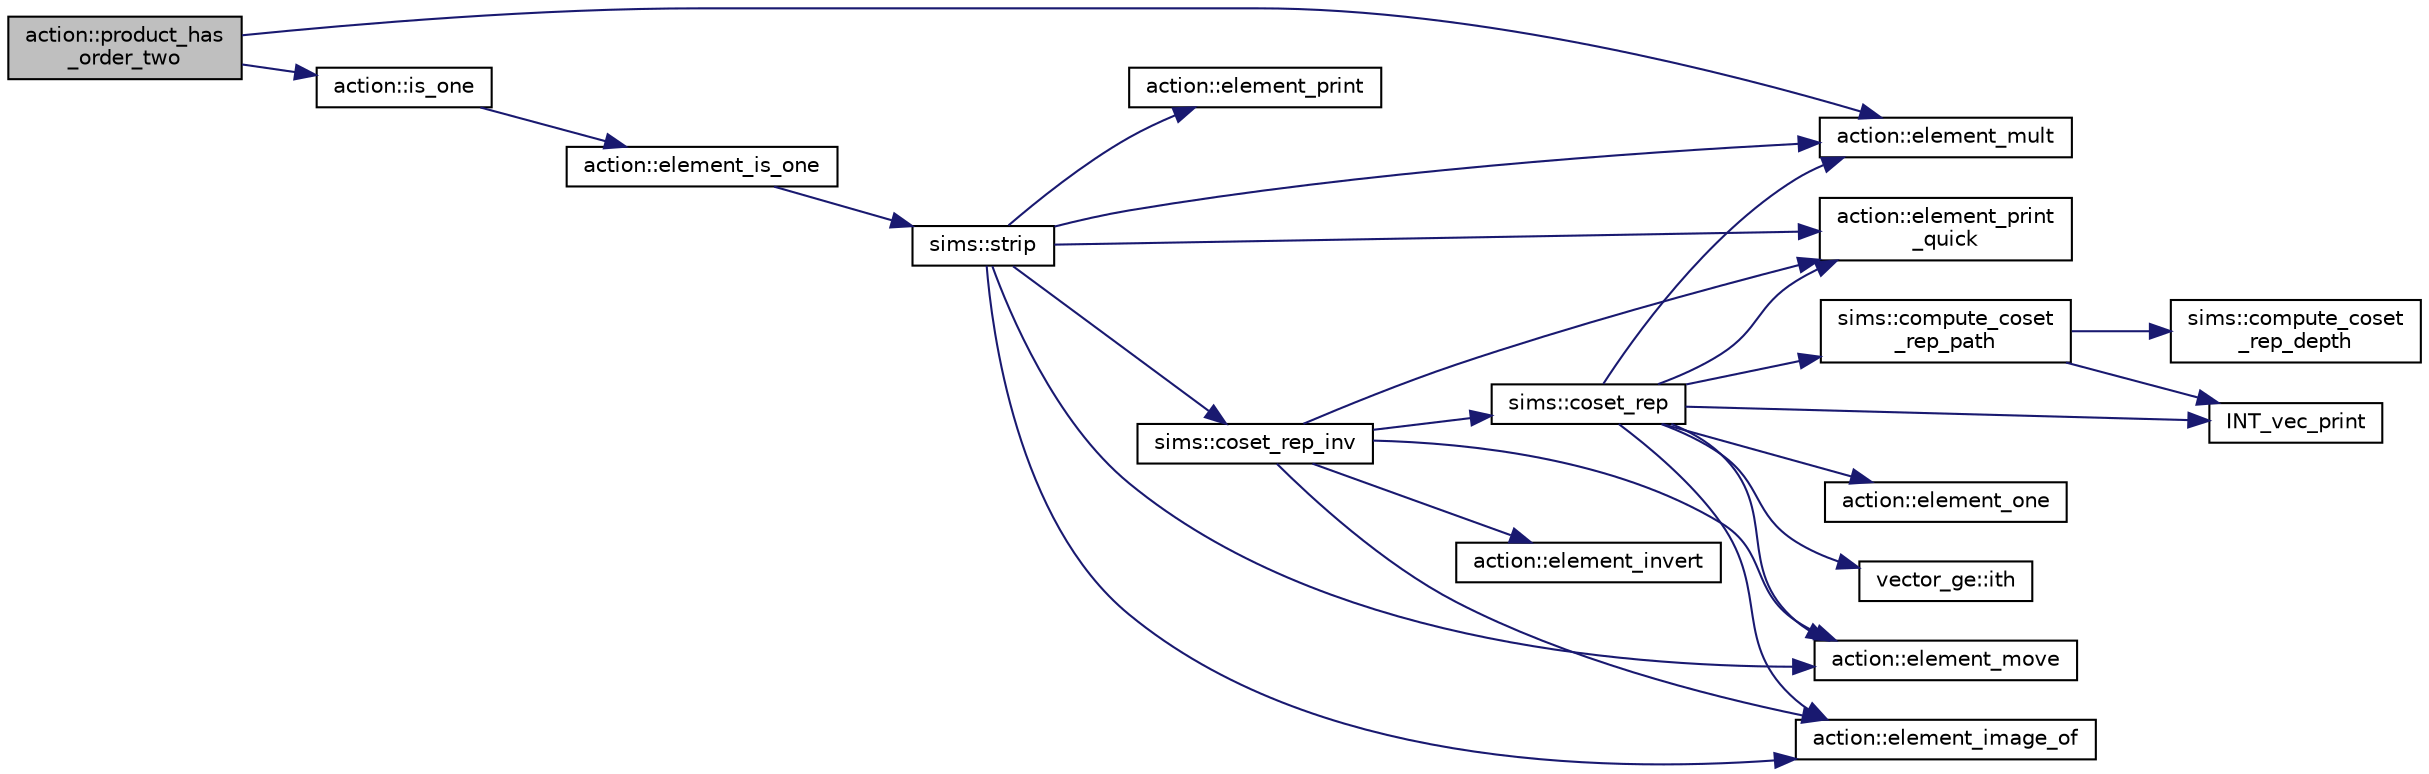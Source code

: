 digraph "action::product_has_order_two"
{
  edge [fontname="Helvetica",fontsize="10",labelfontname="Helvetica",labelfontsize="10"];
  node [fontname="Helvetica",fontsize="10",shape=record];
  rankdir="LR";
  Node34164 [label="action::product_has\l_order_two",height=0.2,width=0.4,color="black", fillcolor="grey75", style="filled", fontcolor="black"];
  Node34164 -> Node34165 [color="midnightblue",fontsize="10",style="solid",fontname="Helvetica"];
  Node34165 [label="action::element_mult",height=0.2,width=0.4,color="black", fillcolor="white", style="filled",URL="$d2/d86/classaction.html#ae9e36b2cae1f0f7bd7144097fa9a34b3"];
  Node34164 -> Node34166 [color="midnightblue",fontsize="10",style="solid",fontname="Helvetica"];
  Node34166 [label="action::is_one",height=0.2,width=0.4,color="black", fillcolor="white", style="filled",URL="$d2/d86/classaction.html#a8c29d83d2e0d0bf5222e3699d6754580"];
  Node34166 -> Node34167 [color="midnightblue",fontsize="10",style="solid",fontname="Helvetica"];
  Node34167 [label="action::element_is_one",height=0.2,width=0.4,color="black", fillcolor="white", style="filled",URL="$d2/d86/classaction.html#aeb623ab323a151f64d713288cd13224d"];
  Node34167 -> Node34168 [color="midnightblue",fontsize="10",style="solid",fontname="Helvetica"];
  Node34168 [label="sims::strip",height=0.2,width=0.4,color="black", fillcolor="white", style="filled",URL="$d9/df3/classsims.html#a4d902cab732ddf9f60788dda85b0a775"];
  Node34168 -> Node34169 [color="midnightblue",fontsize="10",style="solid",fontname="Helvetica"];
  Node34169 [label="action::element_print\l_quick",height=0.2,width=0.4,color="black", fillcolor="white", style="filled",URL="$d2/d86/classaction.html#a4844680cf6750396f76494a28655265b"];
  Node34168 -> Node34170 [color="midnightblue",fontsize="10",style="solid",fontname="Helvetica"];
  Node34170 [label="action::element_move",height=0.2,width=0.4,color="black", fillcolor="white", style="filled",URL="$d2/d86/classaction.html#a550947491bbb534d3d7951f50198a874"];
  Node34168 -> Node34171 [color="midnightblue",fontsize="10",style="solid",fontname="Helvetica"];
  Node34171 [label="action::element_image_of",height=0.2,width=0.4,color="black", fillcolor="white", style="filled",URL="$d2/d86/classaction.html#ae09559d4537a048fc860f8a74a31393d"];
  Node34168 -> Node34172 [color="midnightblue",fontsize="10",style="solid",fontname="Helvetica"];
  Node34172 [label="sims::coset_rep_inv",height=0.2,width=0.4,color="black", fillcolor="white", style="filled",URL="$d9/df3/classsims.html#a388f523d4ec997fce4e9ede924de99b9"];
  Node34172 -> Node34173 [color="midnightblue",fontsize="10",style="solid",fontname="Helvetica"];
  Node34173 [label="sims::coset_rep",height=0.2,width=0.4,color="black", fillcolor="white", style="filled",URL="$d9/df3/classsims.html#a3d669dba4d005cd2399388f27f44cd04"];
  Node34173 -> Node34174 [color="midnightblue",fontsize="10",style="solid",fontname="Helvetica"];
  Node34174 [label="sims::compute_coset\l_rep_path",height=0.2,width=0.4,color="black", fillcolor="white", style="filled",URL="$d9/df3/classsims.html#a22a53a24eb86dcfe54cb3588776a4d96"];
  Node34174 -> Node34175 [color="midnightblue",fontsize="10",style="solid",fontname="Helvetica"];
  Node34175 [label="sims::compute_coset\l_rep_depth",height=0.2,width=0.4,color="black", fillcolor="white", style="filled",URL="$d9/df3/classsims.html#abfeb782bd253f1df5253486afb120f6f"];
  Node34174 -> Node34176 [color="midnightblue",fontsize="10",style="solid",fontname="Helvetica"];
  Node34176 [label="INT_vec_print",height=0.2,width=0.4,color="black", fillcolor="white", style="filled",URL="$df/dbf/sajeeb_8_c.html#a79a5901af0b47dd0d694109543c027fe"];
  Node34173 -> Node34176 [color="midnightblue",fontsize="10",style="solid",fontname="Helvetica"];
  Node34173 -> Node34177 [color="midnightblue",fontsize="10",style="solid",fontname="Helvetica"];
  Node34177 [label="action::element_one",height=0.2,width=0.4,color="black", fillcolor="white", style="filled",URL="$d2/d86/classaction.html#a780a105daf04d6d1fe7e2f63b3c88e3b"];
  Node34173 -> Node34178 [color="midnightblue",fontsize="10",style="solid",fontname="Helvetica"];
  Node34178 [label="vector_ge::ith",height=0.2,width=0.4,color="black", fillcolor="white", style="filled",URL="$d4/d6e/classvector__ge.html#a1ff002e8b746a9beb119d57dcd4a15ff"];
  Node34173 -> Node34169 [color="midnightblue",fontsize="10",style="solid",fontname="Helvetica"];
  Node34173 -> Node34165 [color="midnightblue",fontsize="10",style="solid",fontname="Helvetica"];
  Node34173 -> Node34170 [color="midnightblue",fontsize="10",style="solid",fontname="Helvetica"];
  Node34173 -> Node34171 [color="midnightblue",fontsize="10",style="solid",fontname="Helvetica"];
  Node34172 -> Node34169 [color="midnightblue",fontsize="10",style="solid",fontname="Helvetica"];
  Node34172 -> Node34171 [color="midnightblue",fontsize="10",style="solid",fontname="Helvetica"];
  Node34172 -> Node34179 [color="midnightblue",fontsize="10",style="solid",fontname="Helvetica"];
  Node34179 [label="action::element_invert",height=0.2,width=0.4,color="black", fillcolor="white", style="filled",URL="$d2/d86/classaction.html#aa4bd01e338497714586636751fcef436"];
  Node34172 -> Node34170 [color="midnightblue",fontsize="10",style="solid",fontname="Helvetica"];
  Node34168 -> Node34180 [color="midnightblue",fontsize="10",style="solid",fontname="Helvetica"];
  Node34180 [label="action::element_print",height=0.2,width=0.4,color="black", fillcolor="white", style="filled",URL="$d2/d86/classaction.html#ae38c3ef3c1125213733d63c6fc3c40cd"];
  Node34168 -> Node34165 [color="midnightblue",fontsize="10",style="solid",fontname="Helvetica"];
}

